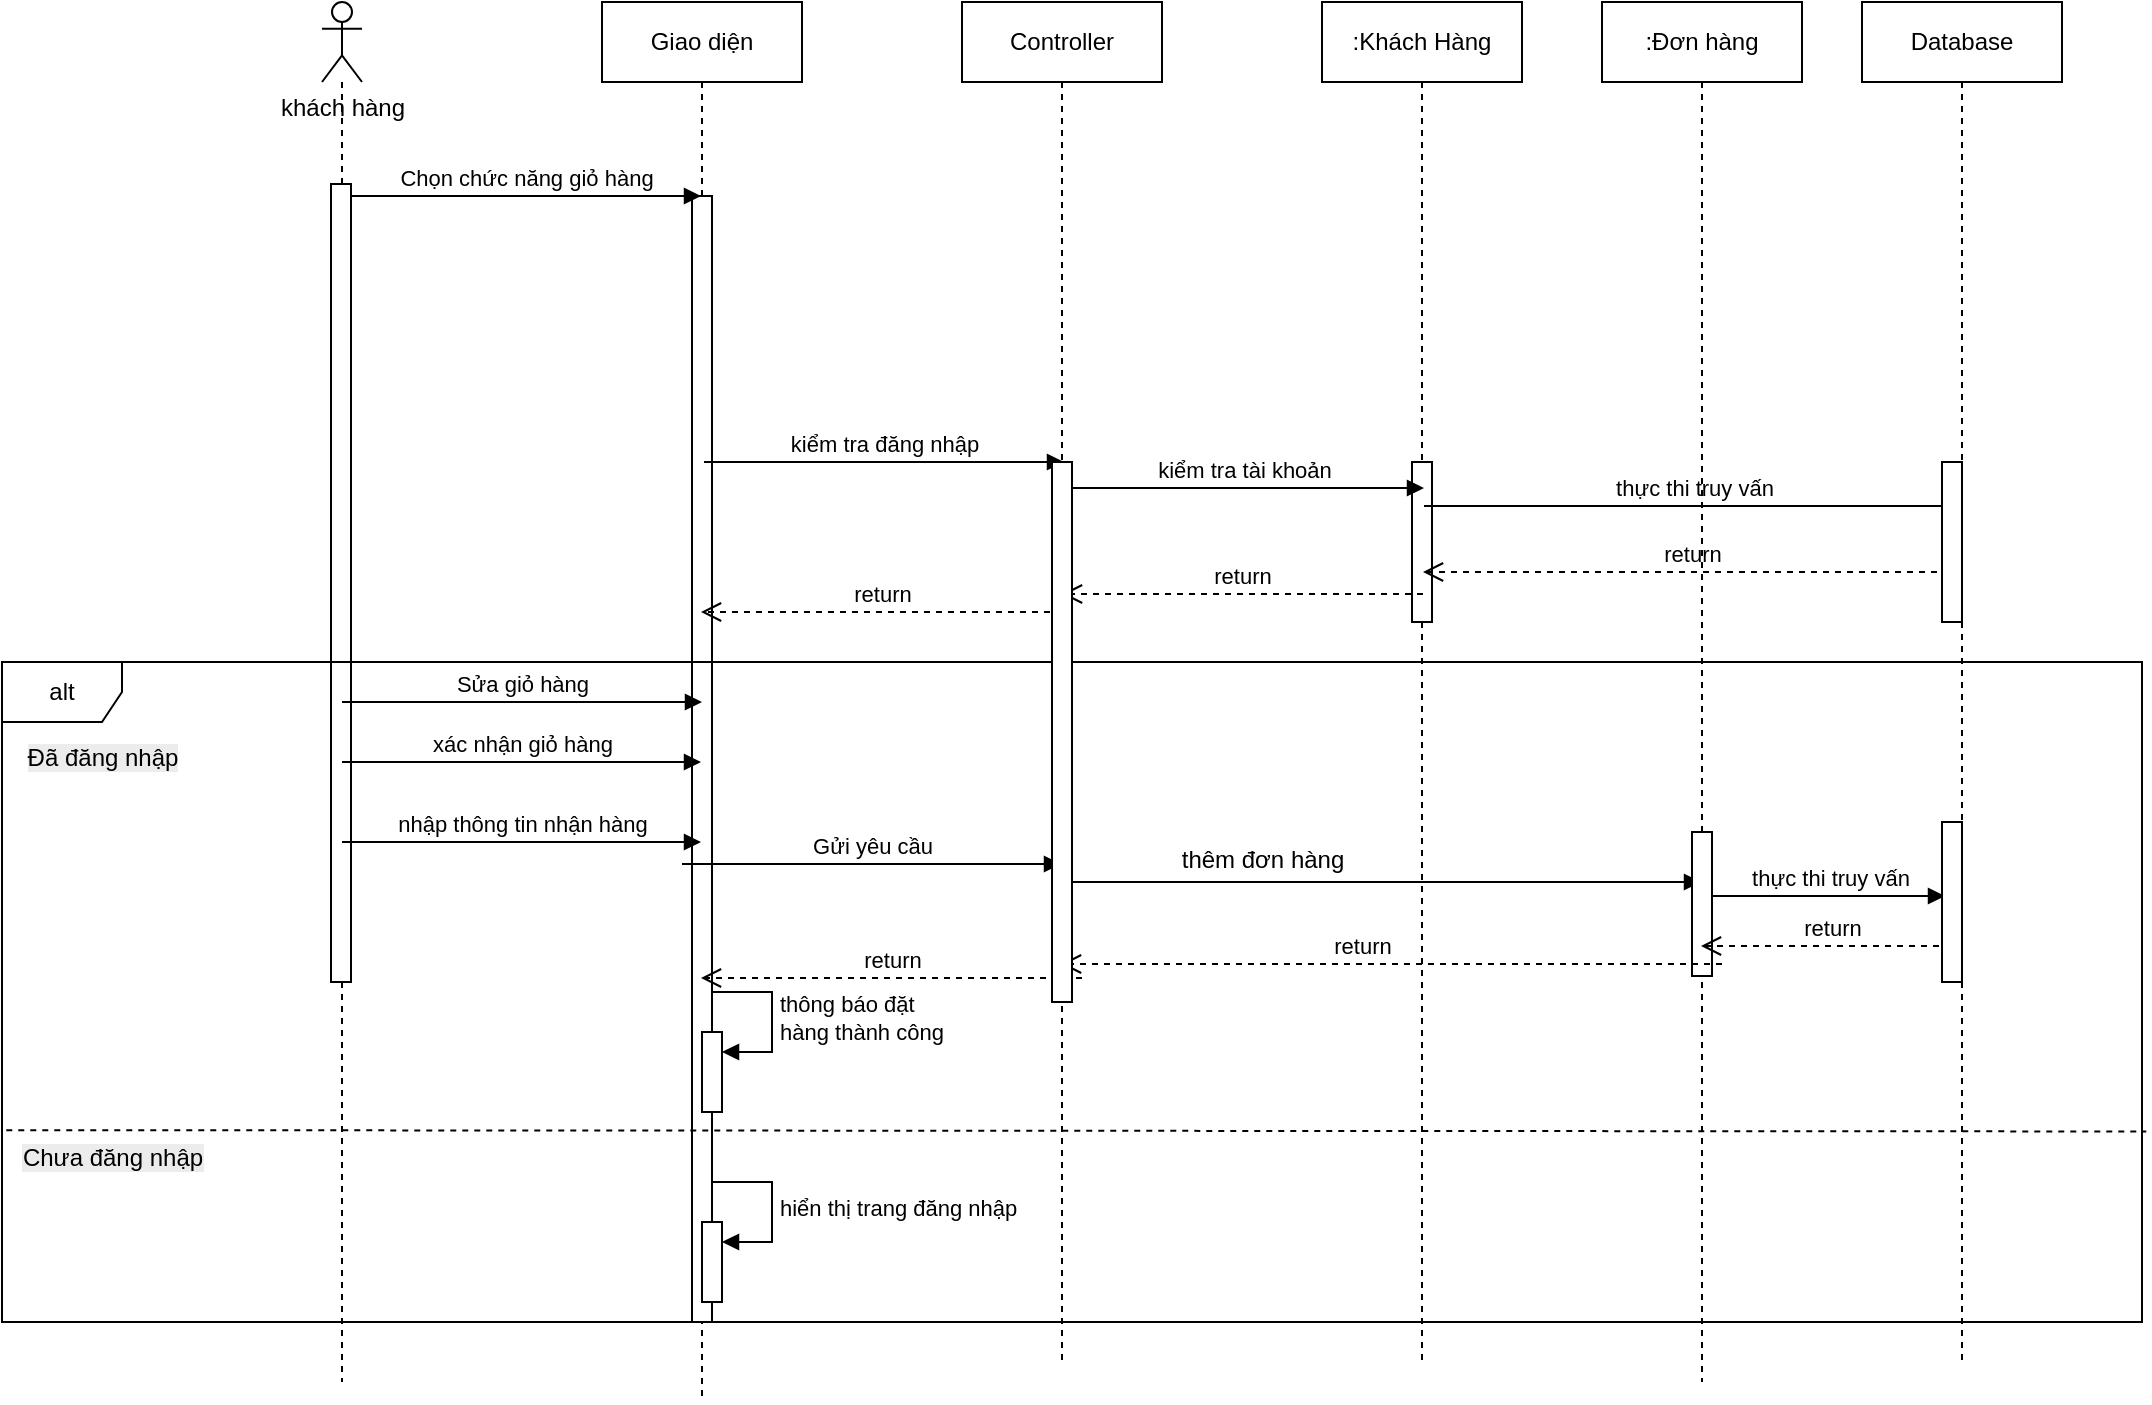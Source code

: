 <mxfile version="26.0.4">
  <diagram name="Page-1" id="7zfNHhzASUEwE-vR4172">
    <mxGraphModel dx="1886" dy="606" grid="1" gridSize="10" guides="1" tooltips="1" connect="1" arrows="1" fold="1" page="1" pageScale="1" pageWidth="850" pageHeight="1100" math="0" shadow="0">
      <root>
        <mxCell id="0" />
        <mxCell id="1" parent="0" />
        <mxCell id="hlCJ8NiJi-qlHMKmsmN_-1" value="" style="shape=umlLifeline;perimeter=lifelinePerimeter;whiteSpace=wrap;html=1;container=1;dropTarget=0;collapsible=0;recursiveResize=0;outlineConnect=0;portConstraint=eastwest;newEdgeStyle={&quot;curved&quot;:0,&quot;rounded&quot;:0};participant=umlActor;" parent="1" vertex="1">
          <mxGeometry x="-20" y="40" width="20" height="690" as="geometry" />
        </mxCell>
        <mxCell id="aouMC_MhdnEOJFaF2fXj-38" value="" style="html=1;points=[[0,0,0,0,5],[0,1,0,0,-5],[1,0,0,0,5],[1,1,0,0,-5]];perimeter=orthogonalPerimeter;outlineConnect=0;targetShapes=umlLifeline;portConstraint=eastwest;newEdgeStyle={&quot;curved&quot;:0,&quot;rounded&quot;:0};" parent="hlCJ8NiJi-qlHMKmsmN_-1" vertex="1">
          <mxGeometry x="4.5" y="91" width="10" height="399" as="geometry" />
        </mxCell>
        <mxCell id="hlCJ8NiJi-qlHMKmsmN_-4" value="Giao diện" style="shape=umlLifeline;perimeter=lifelinePerimeter;whiteSpace=wrap;html=1;container=1;dropTarget=0;collapsible=0;recursiveResize=0;outlineConnect=0;portConstraint=eastwest;newEdgeStyle={&quot;curved&quot;:0,&quot;rounded&quot;:0};" parent="1" vertex="1">
          <mxGeometry x="120" y="40" width="100" height="700" as="geometry" />
        </mxCell>
        <mxCell id="aouMC_MhdnEOJFaF2fXj-39" value="" style="html=1;points=[[0,0,0,0,5],[0,1,0,0,-5],[1,0,0,0,5],[1,1,0,0,-5]];perimeter=orthogonalPerimeter;outlineConnect=0;targetShapes=umlLifeline;portConstraint=eastwest;newEdgeStyle={&quot;curved&quot;:0,&quot;rounded&quot;:0};" parent="hlCJ8NiJi-qlHMKmsmN_-4" vertex="1">
          <mxGeometry x="45" y="97" width="10" height="563" as="geometry" />
        </mxCell>
        <mxCell id="hlCJ8NiJi-qlHMKmsmN_-8" value=":Khách Hàng" style="shape=umlLifeline;perimeter=lifelinePerimeter;whiteSpace=wrap;html=1;container=1;dropTarget=0;collapsible=0;recursiveResize=0;outlineConnect=0;portConstraint=eastwest;newEdgeStyle={&quot;curved&quot;:0,&quot;rounded&quot;:0};" parent="1" vertex="1">
          <mxGeometry x="480" y="40" width="100" height="680" as="geometry" />
        </mxCell>
        <mxCell id="ui9Kb0gzcTowFGkWE3d2-7" value="" style="html=1;points=[[0,0,0,0,5],[0,1,0,0,-5],[1,0,0,0,5],[1,1,0,0,-5]];perimeter=orthogonalPerimeter;outlineConnect=0;targetShapes=umlLifeline;portConstraint=eastwest;newEdgeStyle={&quot;curved&quot;:0,&quot;rounded&quot;:0};" parent="hlCJ8NiJi-qlHMKmsmN_-8" vertex="1">
          <mxGeometry x="45" y="230" width="10" height="80" as="geometry" />
        </mxCell>
        <mxCell id="hlCJ8NiJi-qlHMKmsmN_-10" value="khách hàng" style="text;html=1;align=center;verticalAlign=middle;resizable=0;points=[];autosize=1;strokeColor=none;fillColor=none;" parent="1" vertex="1">
          <mxGeometry x="-55" y="78" width="90" height="30" as="geometry" />
        </mxCell>
        <mxCell id="hlCJ8NiJi-qlHMKmsmN_-29" value="Database" style="shape=umlLifeline;perimeter=lifelinePerimeter;whiteSpace=wrap;html=1;container=1;dropTarget=0;collapsible=0;recursiveResize=0;outlineConnect=0;portConstraint=eastwest;newEdgeStyle={&quot;curved&quot;:0,&quot;rounded&quot;:0};" parent="1" vertex="1">
          <mxGeometry x="750" y="40" width="100" height="680" as="geometry" />
        </mxCell>
        <mxCell id="hlCJ8NiJi-qlHMKmsmN_-30" value="Controller" style="shape=umlLifeline;perimeter=lifelinePerimeter;whiteSpace=wrap;html=1;container=1;dropTarget=0;collapsible=0;recursiveResize=0;outlineConnect=0;portConstraint=eastwest;newEdgeStyle={&quot;curved&quot;:0,&quot;rounded&quot;:0};" parent="1" vertex="1">
          <mxGeometry x="300" y="40" width="100" height="680" as="geometry" />
        </mxCell>
        <mxCell id="aouMC_MhdnEOJFaF2fXj-1" value="Chọn chức năng giỏ hàng" style="html=1;verticalAlign=bottom;endArrow=block;curved=0;rounded=0;" parent="1" source="aouMC_MhdnEOJFaF2fXj-38" edge="1">
          <mxGeometry width="80" relative="1" as="geometry">
            <mxPoint x="-10.5" y="137" as="sourcePoint" />
            <mxPoint x="169.5" y="137" as="targetPoint" />
          </mxGeometry>
        </mxCell>
        <mxCell id="aouMC_MhdnEOJFaF2fXj-4" value="kiểm tra đăng nhập" style="html=1;verticalAlign=bottom;endArrow=block;curved=0;rounded=0;" parent="1" edge="1">
          <mxGeometry width="80" relative="1" as="geometry">
            <mxPoint x="171" y="270" as="sourcePoint" />
            <mxPoint x="351" y="270" as="targetPoint" />
          </mxGeometry>
        </mxCell>
        <mxCell id="aouMC_MhdnEOJFaF2fXj-5" value="kiểm tra tài khoản" style="html=1;verticalAlign=bottom;endArrow=block;curved=0;rounded=0;" parent="1" edge="1">
          <mxGeometry width="80" relative="1" as="geometry">
            <mxPoint x="351" y="283" as="sourcePoint" />
            <mxPoint x="531" y="283" as="targetPoint" />
          </mxGeometry>
        </mxCell>
        <mxCell id="aouMC_MhdnEOJFaF2fXj-6" value="thực thi truy vấn" style="html=1;verticalAlign=bottom;endArrow=block;curved=0;rounded=0;" parent="1" edge="1">
          <mxGeometry width="80" relative="1" as="geometry">
            <mxPoint x="531" y="292" as="sourcePoint" />
            <mxPoint x="799.5" y="292" as="targetPoint" />
          </mxGeometry>
        </mxCell>
        <mxCell id="aouMC_MhdnEOJFaF2fXj-7" value="return" style="html=1;verticalAlign=bottom;endArrow=open;dashed=1;endSize=8;curved=0;rounded=0;" parent="1" edge="1">
          <mxGeometry relative="1" as="geometry">
            <mxPoint x="799.5" y="325" as="sourcePoint" />
            <mxPoint x="530.5" y="325" as="targetPoint" />
          </mxGeometry>
        </mxCell>
        <mxCell id="aouMC_MhdnEOJFaF2fXj-8" value="alt" style="shape=umlFrame;whiteSpace=wrap;html=1;pointerEvents=0;" parent="1" vertex="1">
          <mxGeometry x="-180" y="370" width="1070" height="330" as="geometry" />
        </mxCell>
        <mxCell id="aouMC_MhdnEOJFaF2fXj-9" value="&lt;br&gt;&lt;span style=&quot;color: rgb(0, 0, 0); background-color: rgb(236, 236, 236); float: none; display: inline !important;&quot;&gt;Đã đăng nhập&lt;/span&gt;" style="text;html=1;align=center;verticalAlign=middle;resizable=0;points=[];autosize=1;strokeColor=none;fillColor=none;" parent="1" vertex="1">
          <mxGeometry x="-180" y="390" width="100" height="40" as="geometry" />
        </mxCell>
        <mxCell id="aouMC_MhdnEOJFaF2fXj-10" value="return" style="html=1;verticalAlign=bottom;endArrow=open;dashed=1;endSize=8;curved=0;rounded=0;" parent="1" edge="1">
          <mxGeometry relative="1" as="geometry">
            <mxPoint x="530.5" y="336" as="sourcePoint" />
            <mxPoint x="350" y="336" as="targetPoint" />
          </mxGeometry>
        </mxCell>
        <mxCell id="aouMC_MhdnEOJFaF2fXj-11" value="return" style="html=1;verticalAlign=bottom;endArrow=open;dashed=1;endSize=8;curved=0;rounded=0;" parent="1" edge="1">
          <mxGeometry relative="1" as="geometry">
            <mxPoint x="350" y="345" as="sourcePoint" />
            <mxPoint x="169.5" y="345" as="targetPoint" />
          </mxGeometry>
        </mxCell>
        <mxCell id="aouMC_MhdnEOJFaF2fXj-14" value="xác nhận giỏ hàng" style="html=1;verticalAlign=bottom;endArrow=block;curved=0;rounded=0;" parent="1" target="hlCJ8NiJi-qlHMKmsmN_-4" edge="1">
          <mxGeometry width="80" relative="1" as="geometry">
            <mxPoint x="-10" y="420" as="sourcePoint" />
            <mxPoint x="70" y="420" as="targetPoint" />
          </mxGeometry>
        </mxCell>
        <mxCell id="aouMC_MhdnEOJFaF2fXj-17" value="nhập thông tin nhận hàng" style="html=1;verticalAlign=bottom;endArrow=block;curved=0;rounded=0;" parent="1" target="hlCJ8NiJi-qlHMKmsmN_-4" edge="1">
          <mxGeometry width="80" relative="1" as="geometry">
            <mxPoint x="-10" y="460" as="sourcePoint" />
            <mxPoint x="70" y="460" as="targetPoint" />
          </mxGeometry>
        </mxCell>
        <mxCell id="aouMC_MhdnEOJFaF2fXj-18" value="Gửi yêu cầu" style="html=1;verticalAlign=bottom;endArrow=block;curved=0;rounded=0;" parent="1" edge="1">
          <mxGeometry width="80" relative="1" as="geometry">
            <mxPoint x="160" y="471" as="sourcePoint" />
            <mxPoint x="349.5" y="471" as="targetPoint" />
          </mxGeometry>
        </mxCell>
        <mxCell id="aouMC_MhdnEOJFaF2fXj-19" value="" style="html=1;verticalAlign=bottom;endArrow=block;curved=0;rounded=0;" parent="1" edge="1">
          <mxGeometry x="-0.437" y="10" width="80" relative="1" as="geometry">
            <mxPoint x="350" y="480" as="sourcePoint" />
            <mxPoint x="669.5" y="480" as="targetPoint" />
            <mxPoint as="offset" />
          </mxGeometry>
        </mxCell>
        <mxCell id="aouMC_MhdnEOJFaF2fXj-20" value=":Đơn hàng" style="shape=umlLifeline;perimeter=lifelinePerimeter;whiteSpace=wrap;html=1;container=1;dropTarget=0;collapsible=0;recursiveResize=0;outlineConnect=0;portConstraint=eastwest;newEdgeStyle={&quot;curved&quot;:0,&quot;rounded&quot;:0};" parent="1" vertex="1">
          <mxGeometry x="620" y="40" width="100" height="690" as="geometry" />
        </mxCell>
        <mxCell id="aouMC_MhdnEOJFaF2fXj-41" value="" style="html=1;points=[[0,0,0,0,5],[0,1,0,0,-5],[1,0,0,0,5],[1,1,0,0,-5]];perimeter=orthogonalPerimeter;outlineConnect=0;targetShapes=umlLifeline;portConstraint=eastwest;newEdgeStyle={&quot;curved&quot;:0,&quot;rounded&quot;:0};" parent="aouMC_MhdnEOJFaF2fXj-20" vertex="1">
          <mxGeometry x="45" y="415" width="10" height="72" as="geometry" />
        </mxCell>
        <mxCell id="aouMC_MhdnEOJFaF2fXj-22" value="thực thi truy vấn" style="html=1;verticalAlign=bottom;endArrow=block;curved=0;rounded=0;" parent="1" edge="1">
          <mxGeometry width="80" relative="1" as="geometry">
            <mxPoint x="675" y="487" as="sourcePoint" />
            <mxPoint x="791.5" y="487" as="targetPoint" />
          </mxGeometry>
        </mxCell>
        <mxCell id="aouMC_MhdnEOJFaF2fXj-23" value="return" style="html=1;verticalAlign=bottom;endArrow=open;dashed=1;endSize=8;curved=0;rounded=0;" parent="1" edge="1">
          <mxGeometry relative="1" as="geometry">
            <mxPoint x="800.5" y="512" as="sourcePoint" />
            <mxPoint x="669.5" y="512" as="targetPoint" />
          </mxGeometry>
        </mxCell>
        <mxCell id="aouMC_MhdnEOJFaF2fXj-25" value="return" style="html=1;verticalAlign=bottom;endArrow=open;dashed=1;endSize=8;curved=0;rounded=0;" parent="1" edge="1">
          <mxGeometry x="0.089" relative="1" as="geometry">
            <mxPoint x="680" y="521" as="sourcePoint" />
            <mxPoint x="349.5" y="521" as="targetPoint" />
            <mxPoint as="offset" />
          </mxGeometry>
        </mxCell>
        <mxCell id="aouMC_MhdnEOJFaF2fXj-28" value="thêm đơn hàng" style="text;html=1;align=center;verticalAlign=middle;resizable=0;points=[];autosize=1;strokeColor=none;fillColor=none;" parent="1" vertex="1">
          <mxGeometry x="400" y="454" width="100" height="30" as="geometry" />
        </mxCell>
        <mxCell id="aouMC_MhdnEOJFaF2fXj-29" value="return" style="html=1;verticalAlign=bottom;endArrow=open;dashed=1;endSize=8;curved=0;rounded=0;" parent="1" edge="1">
          <mxGeometry relative="1" as="geometry">
            <mxPoint x="360" y="528" as="sourcePoint" />
            <mxPoint x="169.5" y="528" as="targetPoint" />
          </mxGeometry>
        </mxCell>
        <mxCell id="aouMC_MhdnEOJFaF2fXj-31" value="Sửa giỏ hàng" style="html=1;verticalAlign=bottom;endArrow=block;curved=0;rounded=0;" parent="1" edge="1">
          <mxGeometry width="80" relative="1" as="geometry">
            <mxPoint x="-10" y="390" as="sourcePoint" />
            <mxPoint x="170" y="390" as="targetPoint" />
          </mxGeometry>
        </mxCell>
        <mxCell id="aouMC_MhdnEOJFaF2fXj-32" value="" style="endArrow=none;dashed=1;html=1;rounded=0;exitX=0.002;exitY=0.779;exitDx=0;exitDy=0;exitPerimeter=0;entryX=1.002;entryY=0.781;entryDx=0;entryDy=0;entryPerimeter=0;" parent="1" edge="1">
          <mxGeometry width="50" height="50" relative="1" as="geometry">
            <mxPoint x="-177.86" y="604.07" as="sourcePoint" />
            <mxPoint x="892.14" y="604.73" as="targetPoint" />
          </mxGeometry>
        </mxCell>
        <mxCell id="aouMC_MhdnEOJFaF2fXj-33" value="&lt;br&gt;&lt;span style=&quot;color: rgb(0, 0, 0); background-color: rgb(236, 236, 236); float: none; display: inline !important;&quot;&gt;Chưa đăng nhập&lt;/span&gt;" style="text;html=1;align=center;verticalAlign=middle;resizable=0;points=[];autosize=1;strokeColor=none;fillColor=none;" parent="1" vertex="1">
          <mxGeometry x="-180" y="590" width="110" height="40" as="geometry" />
        </mxCell>
        <mxCell id="aouMC_MhdnEOJFaF2fXj-40" value="" style="html=1;points=[[0,0,0,0,5],[0,1,0,0,-5],[1,0,0,0,5],[1,1,0,0,-5]];perimeter=orthogonalPerimeter;outlineConnect=0;targetShapes=umlLifeline;portConstraint=eastwest;newEdgeStyle={&quot;curved&quot;:0,&quot;rounded&quot;:0};" parent="1" vertex="1">
          <mxGeometry x="345" y="270" width="10" height="270" as="geometry" />
        </mxCell>
        <mxCell id="aouMC_MhdnEOJFaF2fXj-43" value="" style="html=1;points=[[0,0,0,0,5],[0,1,0,0,-5],[1,0,0,0,5],[1,1,0,0,-5]];perimeter=orthogonalPerimeter;outlineConnect=0;targetShapes=umlLifeline;portConstraint=eastwest;newEdgeStyle={&quot;curved&quot;:0,&quot;rounded&quot;:0};" parent="1" vertex="1">
          <mxGeometry x="790" y="450" width="10" height="80" as="geometry" />
        </mxCell>
        <mxCell id="ui9Kb0gzcTowFGkWE3d2-1" value="" style="html=1;points=[[0,0,0,0,5],[0,1,0,0,-5],[1,0,0,0,5],[1,1,0,0,-5]];perimeter=orthogonalPerimeter;outlineConnect=0;targetShapes=umlLifeline;portConstraint=eastwest;newEdgeStyle={&quot;curved&quot;:0,&quot;rounded&quot;:0};" parent="1" vertex="1">
          <mxGeometry x="170" y="650" width="10" height="40" as="geometry" />
        </mxCell>
        <mxCell id="ui9Kb0gzcTowFGkWE3d2-2" value="hiển thị trang đăng nhập" style="html=1;align=left;spacingLeft=2;endArrow=block;rounded=0;edgeStyle=orthogonalEdgeStyle;curved=0;rounded=0;" parent="1" target="ui9Kb0gzcTowFGkWE3d2-1" edge="1">
          <mxGeometry relative="1" as="geometry">
            <mxPoint x="175" y="630" as="sourcePoint" />
            <Array as="points">
              <mxPoint x="205" y="660" />
            </Array>
          </mxGeometry>
        </mxCell>
        <mxCell id="ui9Kb0gzcTowFGkWE3d2-3" value="" style="html=1;points=[[0,0,0,0,5],[0,1,0,0,-5],[1,0,0,0,5],[1,1,0,0,-5]];perimeter=orthogonalPerimeter;outlineConnect=0;targetShapes=umlLifeline;portConstraint=eastwest;newEdgeStyle={&quot;curved&quot;:0,&quot;rounded&quot;:0};" parent="1" vertex="1">
          <mxGeometry x="170" y="555" width="10" height="40" as="geometry" />
        </mxCell>
        <mxCell id="ui9Kb0gzcTowFGkWE3d2-4" value="thông báo đặt&lt;div&gt;hàng thành công&lt;/div&gt;" style="html=1;align=left;spacingLeft=2;endArrow=block;rounded=0;edgeStyle=orthogonalEdgeStyle;curved=0;rounded=0;" parent="1" target="ui9Kb0gzcTowFGkWE3d2-3" edge="1">
          <mxGeometry relative="1" as="geometry">
            <mxPoint x="175" y="535" as="sourcePoint" />
            <Array as="points">
              <mxPoint x="205" y="565" />
            </Array>
          </mxGeometry>
        </mxCell>
        <mxCell id="ui9Kb0gzcTowFGkWE3d2-5" value="" style="html=1;points=[[0,0,0,0,5],[0,1,0,0,-5],[1,0,0,0,5],[1,1,0,0,-5]];perimeter=orthogonalPerimeter;outlineConnect=0;targetShapes=umlLifeline;portConstraint=eastwest;newEdgeStyle={&quot;curved&quot;:0,&quot;rounded&quot;:0};" parent="1" vertex="1">
          <mxGeometry x="800" y="280" height="80" as="geometry" />
        </mxCell>
        <mxCell id="ui9Kb0gzcTowFGkWE3d2-6" value="" style="html=1;points=[[0,0,0,0,5],[0,1,0,0,-5],[1,0,0,0,5],[1,1,0,0,-5]];perimeter=orthogonalPerimeter;outlineConnect=0;targetShapes=umlLifeline;portConstraint=eastwest;newEdgeStyle={&quot;curved&quot;:0,&quot;rounded&quot;:0};" parent="1" vertex="1">
          <mxGeometry x="790" y="270" width="10" height="80" as="geometry" />
        </mxCell>
      </root>
    </mxGraphModel>
  </diagram>
</mxfile>
